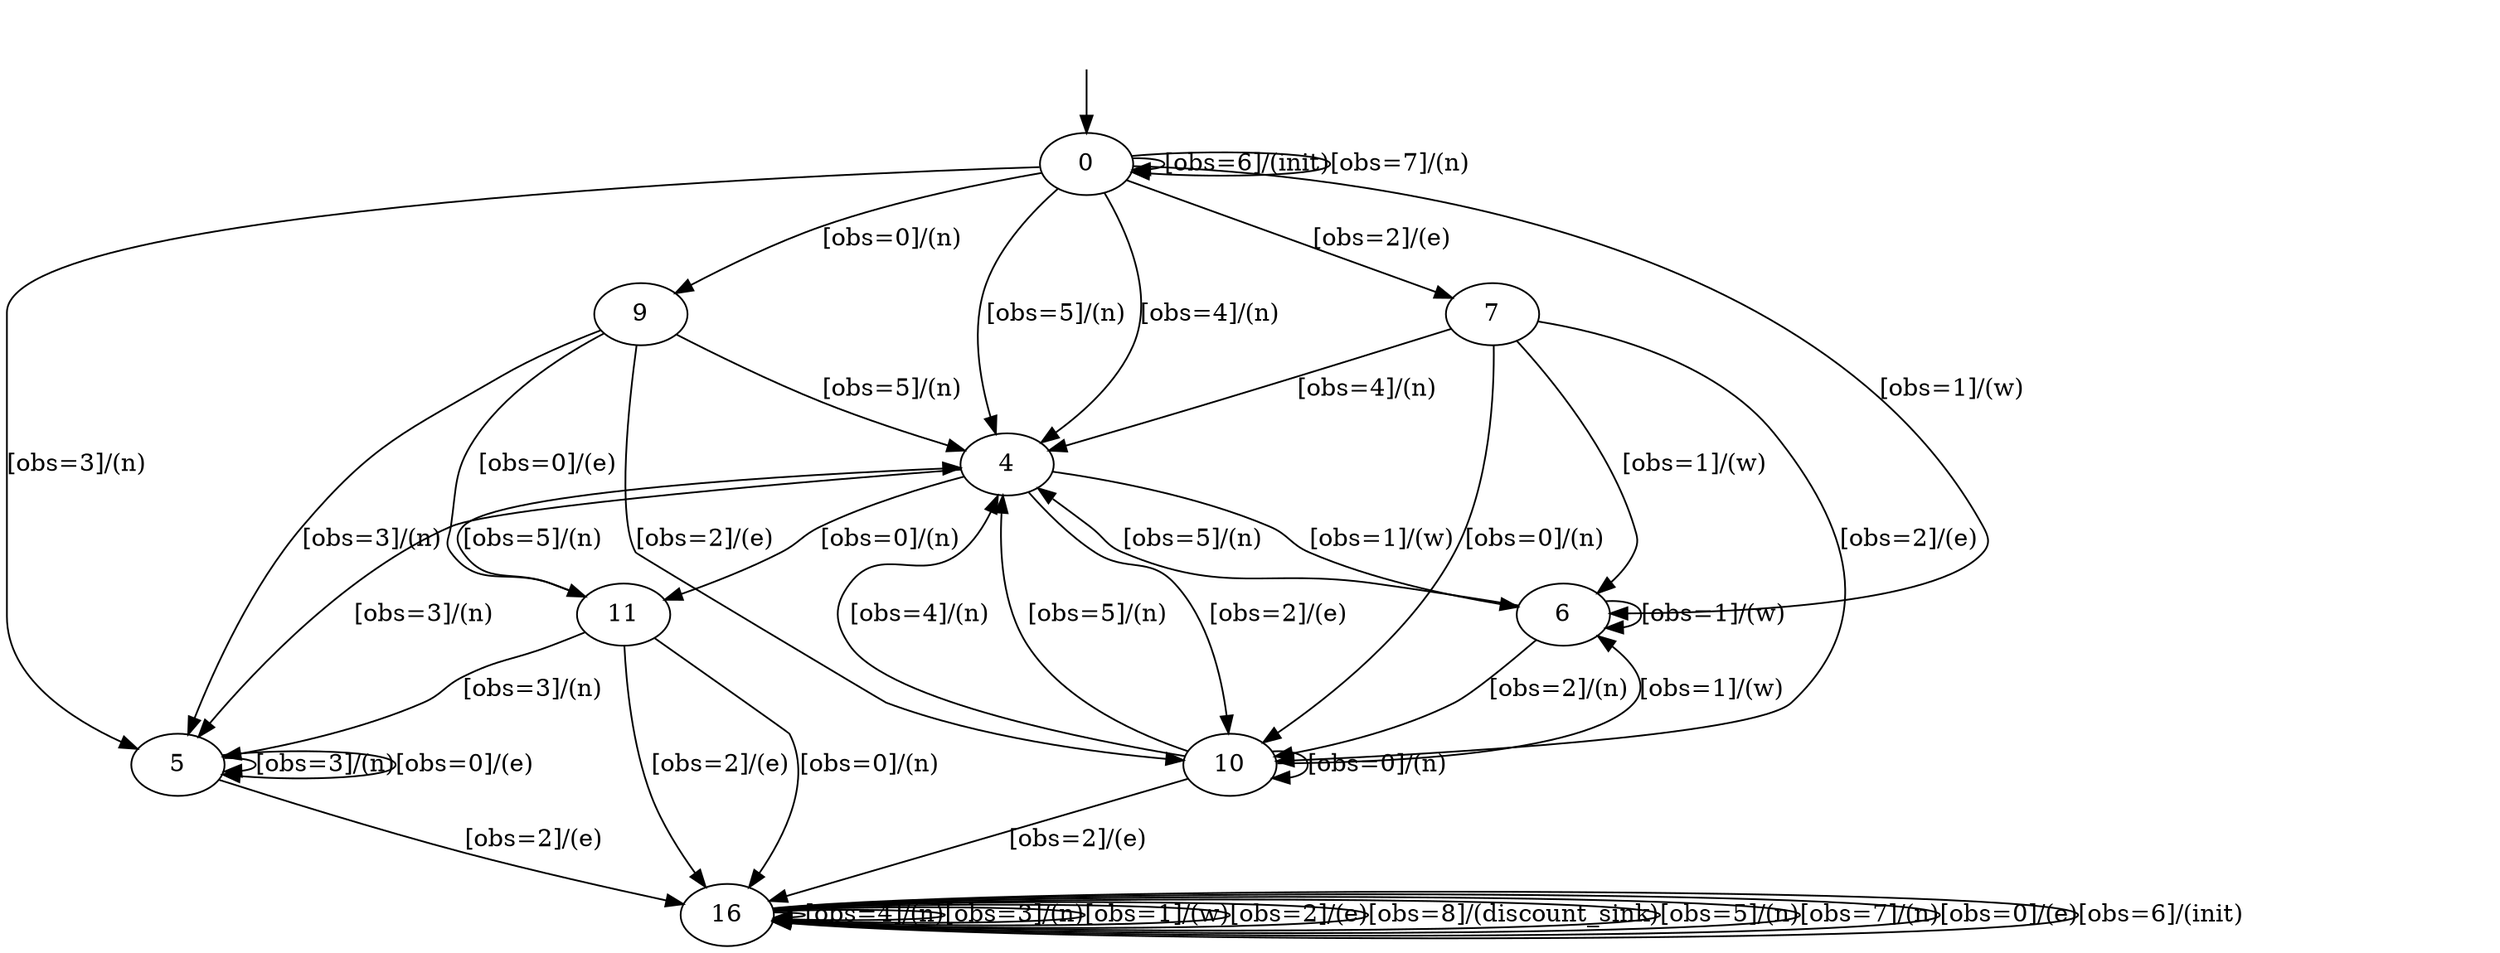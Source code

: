 digraph {
16;
0;
4;
5;
6;
7;
9;
10;
11;
__init [label="", style=invis, width=0];
__init -> 0;
16 -> 16 [label="[obs=4]/(n)"];
16 -> 16 [label="[obs=3]/(n)"];
16 -> 16 [label="[obs=1]/(w)"];
16 -> 16 [label="[obs=2]/(e)"];
16 -> 16 [label="[obs=8]/(discount_sink)"];
16 -> 16 [label="[obs=5]/(n)"];
16 -> 16 [label="[obs=7]/(n)"];
16 -> 16 [label="[obs=0]/(e)"];
16 -> 16 [label="[obs=6]/(init)"];
0 -> 0 [label="[obs=6]/(init)"];
0 -> 4 [label="[obs=4]/(n)"];
0 -> 5 [label="[obs=3]/(n)"];
0 -> 6 [label="[obs=1]/(w)"];
0 -> 7 [label="[obs=2]/(e)"];
0 -> 4 [label="[obs=5]/(n)"];
0 -> 9 [label="[obs=0]/(n)"];
0 -> 0 [label="[obs=7]/(n)"];
4 -> 5 [label="[obs=3]/(n)"];
4 -> 6 [label="[obs=1]/(w)"];
4 -> 10 [label="[obs=2]/(e)"];
4 -> 11 [label="[obs=0]/(n)"];
5 -> 5 [label="[obs=3]/(n)"];
5 -> 5 [label="[obs=0]/(e)"];
5 -> 16 [label="[obs=2]/(e)"];
6 -> 6 [label="[obs=1]/(w)"];
6 -> 4 [label="[obs=5]/(n)"];
6 -> 10 [label="[obs=2]/(n)"];
7 -> 4 [label="[obs=4]/(n)"];
7 -> 6 [label="[obs=1]/(w)"];
7 -> 10 [label="[obs=2]/(e)"];
7 -> 10 [label="[obs=0]/(n)"];
9 -> 5 [label="[obs=3]/(n)"];
9 -> 4 [label="[obs=5]/(n)"];
9 -> 11 [label="[obs=0]/(e)"];
9 -> 10 [label="[obs=2]/(e)"];
10 -> 4 [label="[obs=4]/(n)"];
10 -> 6 [label="[obs=1]/(w)"];
10 -> 4 [label="[obs=5]/(n)"];
10 -> 10 [label="[obs=0]/(n)"];
10 -> 16 [label="[obs=2]/(e)"];
11 -> 5 [label="[obs=3]/(n)"];
11 -> 4 [label="[obs=5]/(n)"];
11 -> 16 [label="[obs=2]/(e)"];
11 -> 16 [label="[obs=0]/(n)"];
}